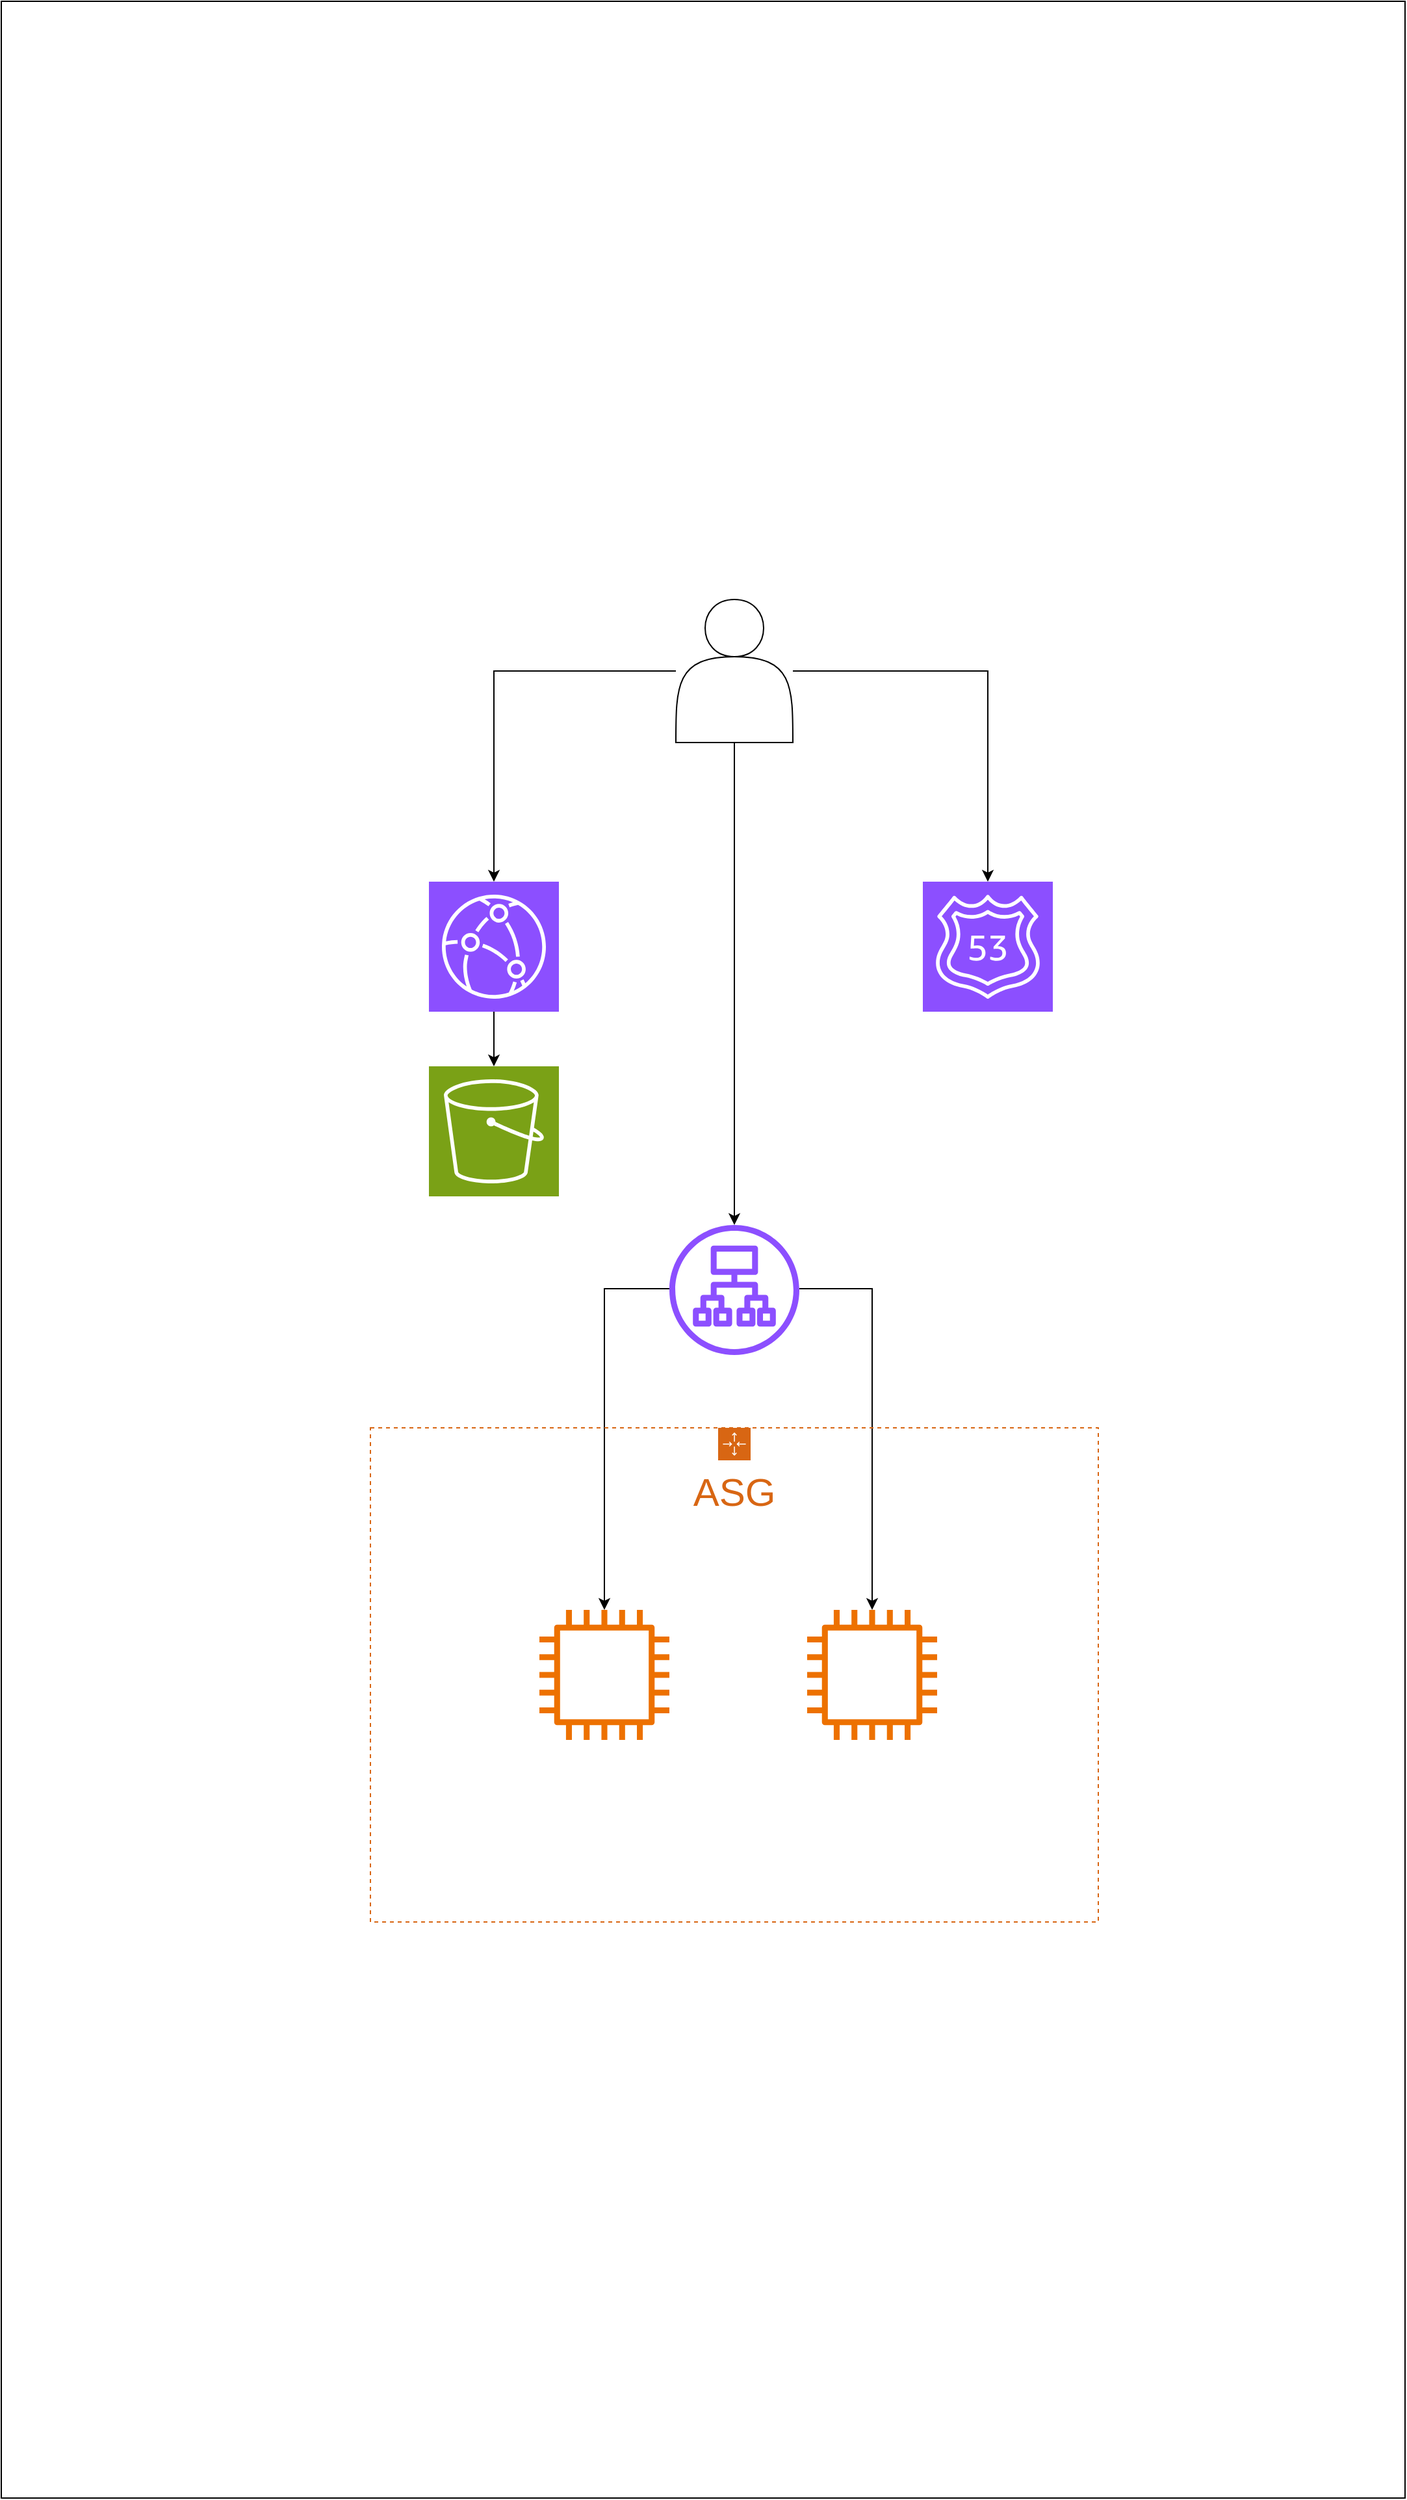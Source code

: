 <mxfile version="28.2.3">
  <diagram id="Ht1M8jgEwFfnCIfOTk4-" name="Page-1">
    <mxGraphModel dx="6358" dy="2252" grid="1" gridSize="10" guides="1" tooltips="1" connect="1" arrows="1" fold="1" page="1" pageScale="1" pageWidth="1169" pageHeight="827" math="0" shadow="0">
      <root>
        <mxCell id="0" />
        <mxCell id="1" parent="0" />
        <mxCell id="gGwlAg2NpKpwANiee2Lp-52" value="" style="rounded=0;whiteSpace=wrap;html=1;strokeColor=light-dark(#000000,#000000);" parent="1" vertex="1">
          <mxGeometry x="-1630" y="80" width="1080" height="1920" as="geometry" />
        </mxCell>
        <mxCell id="ZI70vxyPbpq8DwKy1oIE-7" style="edgeStyle=orthogonalEdgeStyle;rounded=0;orthogonalLoop=1;jettySize=auto;html=1;" edge="1" parent="1" source="ZI70vxyPbpq8DwKy1oIE-3" target="gGwlAg2NpKpwANiee2Lp-13">
          <mxGeometry relative="1" as="geometry" />
        </mxCell>
        <mxCell id="ZI70vxyPbpq8DwKy1oIE-8" style="edgeStyle=orthogonalEdgeStyle;rounded=0;orthogonalLoop=1;jettySize=auto;html=1;" edge="1" parent="1" source="ZI70vxyPbpq8DwKy1oIE-3" target="gGwlAg2NpKpwANiee2Lp-14">
          <mxGeometry relative="1" as="geometry" />
        </mxCell>
        <mxCell id="ZI70vxyPbpq8DwKy1oIE-3" value="" style="shape=actor;whiteSpace=wrap;html=1;fontStyle=1" vertex="1" parent="1">
          <mxGeometry x="-1111" y="540" width="90" height="110" as="geometry" />
        </mxCell>
        <mxCell id="ZI70vxyPbpq8DwKy1oIE-10" style="edgeStyle=orthogonalEdgeStyle;rounded=0;orthogonalLoop=1;jettySize=auto;html=1;" edge="1" parent="1" source="od6eeCdcjbZJOe7FV_tS-1" target="ZI70vxyPbpq8DwKy1oIE-2">
          <mxGeometry relative="1" as="geometry" />
        </mxCell>
        <mxCell id="od6eeCdcjbZJOe7FV_tS-1" value="" style="sketch=0;points=[[0,0,0],[0.25,0,0],[0.5,0,0],[0.75,0,0],[1,0,0],[0,1,0],[0.25,1,0],[0.5,1,0],[0.75,1,0],[1,1,0],[0,0.25,0],[0,0.5,0],[0,0.75,0],[1,0.25,0],[1,0.5,0],[1,0.75,0]];outlineConnect=0;fontColor=#232F3E;fillColor=#8C4FFF;strokeColor=#ffffff;dashed=0;verticalLabelPosition=bottom;verticalAlign=top;align=center;html=1;fontSize=12;fontStyle=0;aspect=fixed;shape=mxgraph.aws4.resourceIcon;resIcon=mxgraph.aws4.cloudfront;" parent="1" vertex="1">
          <mxGeometry x="-1301" y="757" width="100" height="100" as="geometry" />
        </mxCell>
        <mxCell id="gGwlAg2NpKpwANiee2Lp-14" value="" style="sketch=0;points=[[0,0,0],[0.25,0,0],[0.5,0,0],[0.75,0,0],[1,0,0],[0,1,0],[0.25,1,0],[0.5,1,0],[0.75,1,0],[1,1,0],[0,0.25,0],[0,0.5,0],[0,0.75,0],[1,0.25,0],[1,0.5,0],[1,0.75,0]];outlineConnect=0;fontColor=#232F3E;fillColor=#8C4FFF;strokeColor=#ffffff;dashed=0;verticalLabelPosition=bottom;verticalAlign=top;align=center;html=1;fontSize=12;fontStyle=0;aspect=fixed;shape=mxgraph.aws4.resourceIcon;resIcon=mxgraph.aws4.route_53;" parent="1" vertex="1">
          <mxGeometry x="-921" y="757" width="100" height="100" as="geometry" />
        </mxCell>
        <mxCell id="ZI70vxyPbpq8DwKy1oIE-2" value="" style="sketch=0;points=[[0,0,0],[0.25,0,0],[0.5,0,0],[0.75,0,0],[1,0,0],[0,1,0],[0.25,1,0],[0.5,1,0],[0.75,1,0],[1,1,0],[0,0.25,0],[0,0.5,0],[0,0.75,0],[1,0.25,0],[1,0.5,0],[1,0.75,0]];outlineConnect=0;fontColor=#232F3E;fillColor=#7AA116;strokeColor=#ffffff;dashed=0;verticalLabelPosition=bottom;verticalAlign=top;align=center;html=1;fontSize=12;fontStyle=0;aspect=fixed;shape=mxgraph.aws4.resourceIcon;resIcon=mxgraph.aws4.s3;" vertex="1" parent="1">
          <mxGeometry x="-1301" y="899" width="100" height="100" as="geometry" />
        </mxCell>
        <mxCell id="ZI70vxyPbpq8DwKy1oIE-11" style="edgeStyle=orthogonalEdgeStyle;rounded=0;orthogonalLoop=1;jettySize=auto;html=1;" edge="1" parent="1" source="gGwlAg2NpKpwANiee2Lp-13" target="gGwlAg2NpKpwANiee2Lp-24">
          <mxGeometry relative="1" as="geometry">
            <Array as="points">
              <mxPoint x="-1166" y="1070" />
            </Array>
          </mxGeometry>
        </mxCell>
        <mxCell id="ZI70vxyPbpq8DwKy1oIE-12" style="edgeStyle=orthogonalEdgeStyle;rounded=0;orthogonalLoop=1;jettySize=auto;html=1;" edge="1" parent="1" source="gGwlAg2NpKpwANiee2Lp-13" target="ZI70vxyPbpq8DwKy1oIE-5">
          <mxGeometry relative="1" as="geometry">
            <Array as="points">
              <mxPoint x="-960" y="1070" />
            </Array>
          </mxGeometry>
        </mxCell>
        <mxCell id="gGwlAg2NpKpwANiee2Lp-13" value="" style="sketch=0;outlineConnect=0;fontColor=#232F3E;gradientColor=none;fillColor=#8C4FFF;strokeColor=none;dashed=0;verticalLabelPosition=bottom;verticalAlign=top;align=center;html=1;fontSize=12;fontStyle=0;aspect=fixed;pointerEvents=1;shape=mxgraph.aws4.application_load_balancer;" parent="1" vertex="1">
          <mxGeometry x="-1116" y="1021" width="100" height="100" as="geometry" />
        </mxCell>
        <mxCell id="ZI70vxyPbpq8DwKy1oIE-4" value="ASG" style="points=[[0,0],[0.25,0],[0.5,0],[0.75,0],[1,0],[1,0.25],[1,0.5],[1,0.75],[1,1],[0.75,1],[0.5,1],[0.25,1],[0,1],[0,0.75],[0,0.5],[0,0.25]];outlineConnect=0;gradientColor=none;html=1;whiteSpace=wrap;fontSize=30;fontStyle=0;container=0;pointerEvents=0;collapsible=0;recursiveResize=0;shape=mxgraph.aws4.groupCenter;grIcon=mxgraph.aws4.group_auto_scaling_group;grStroke=1;strokeColor=#D86613;fillColor=none;verticalAlign=top;align=center;fontColor=#D86613;dashed=1;spacingTop=25;" vertex="1" parent="1">
          <mxGeometry x="-1346" y="1177" width="560" height="380" as="geometry" />
        </mxCell>
        <mxCell id="ZI70vxyPbpq8DwKy1oIE-5" value="" style="sketch=0;outlineConnect=0;fontColor=#232F3E;gradientColor=none;fillColor=#ED7100;strokeColor=none;dashed=0;verticalLabelPosition=bottom;verticalAlign=top;align=center;html=1;fontSize=24;fontStyle=0;aspect=fixed;pointerEvents=1;shape=mxgraph.aws4.instance2;" vertex="1" parent="1">
          <mxGeometry x="-1010" y="1317" width="100" height="100" as="geometry" />
        </mxCell>
        <mxCell id="gGwlAg2NpKpwANiee2Lp-24" value="" style="sketch=0;outlineConnect=0;fontColor=#232F3E;gradientColor=none;fillColor=#ED7100;strokeColor=none;dashed=0;verticalLabelPosition=bottom;verticalAlign=top;align=center;html=1;fontSize=24;fontStyle=0;aspect=fixed;pointerEvents=1;shape=mxgraph.aws4.instance2;" parent="1" vertex="1">
          <mxGeometry x="-1216" y="1317" width="100" height="100" as="geometry" />
        </mxCell>
        <mxCell id="ZI70vxyPbpq8DwKy1oIE-9" style="edgeStyle=orthogonalEdgeStyle;rounded=0;orthogonalLoop=1;jettySize=auto;html=1;entryX=0.5;entryY=0;entryDx=0;entryDy=0;entryPerimeter=0;" edge="1" parent="1" source="ZI70vxyPbpq8DwKy1oIE-3" target="od6eeCdcjbZJOe7FV_tS-1">
          <mxGeometry relative="1" as="geometry" />
        </mxCell>
      </root>
    </mxGraphModel>
  </diagram>
</mxfile>
